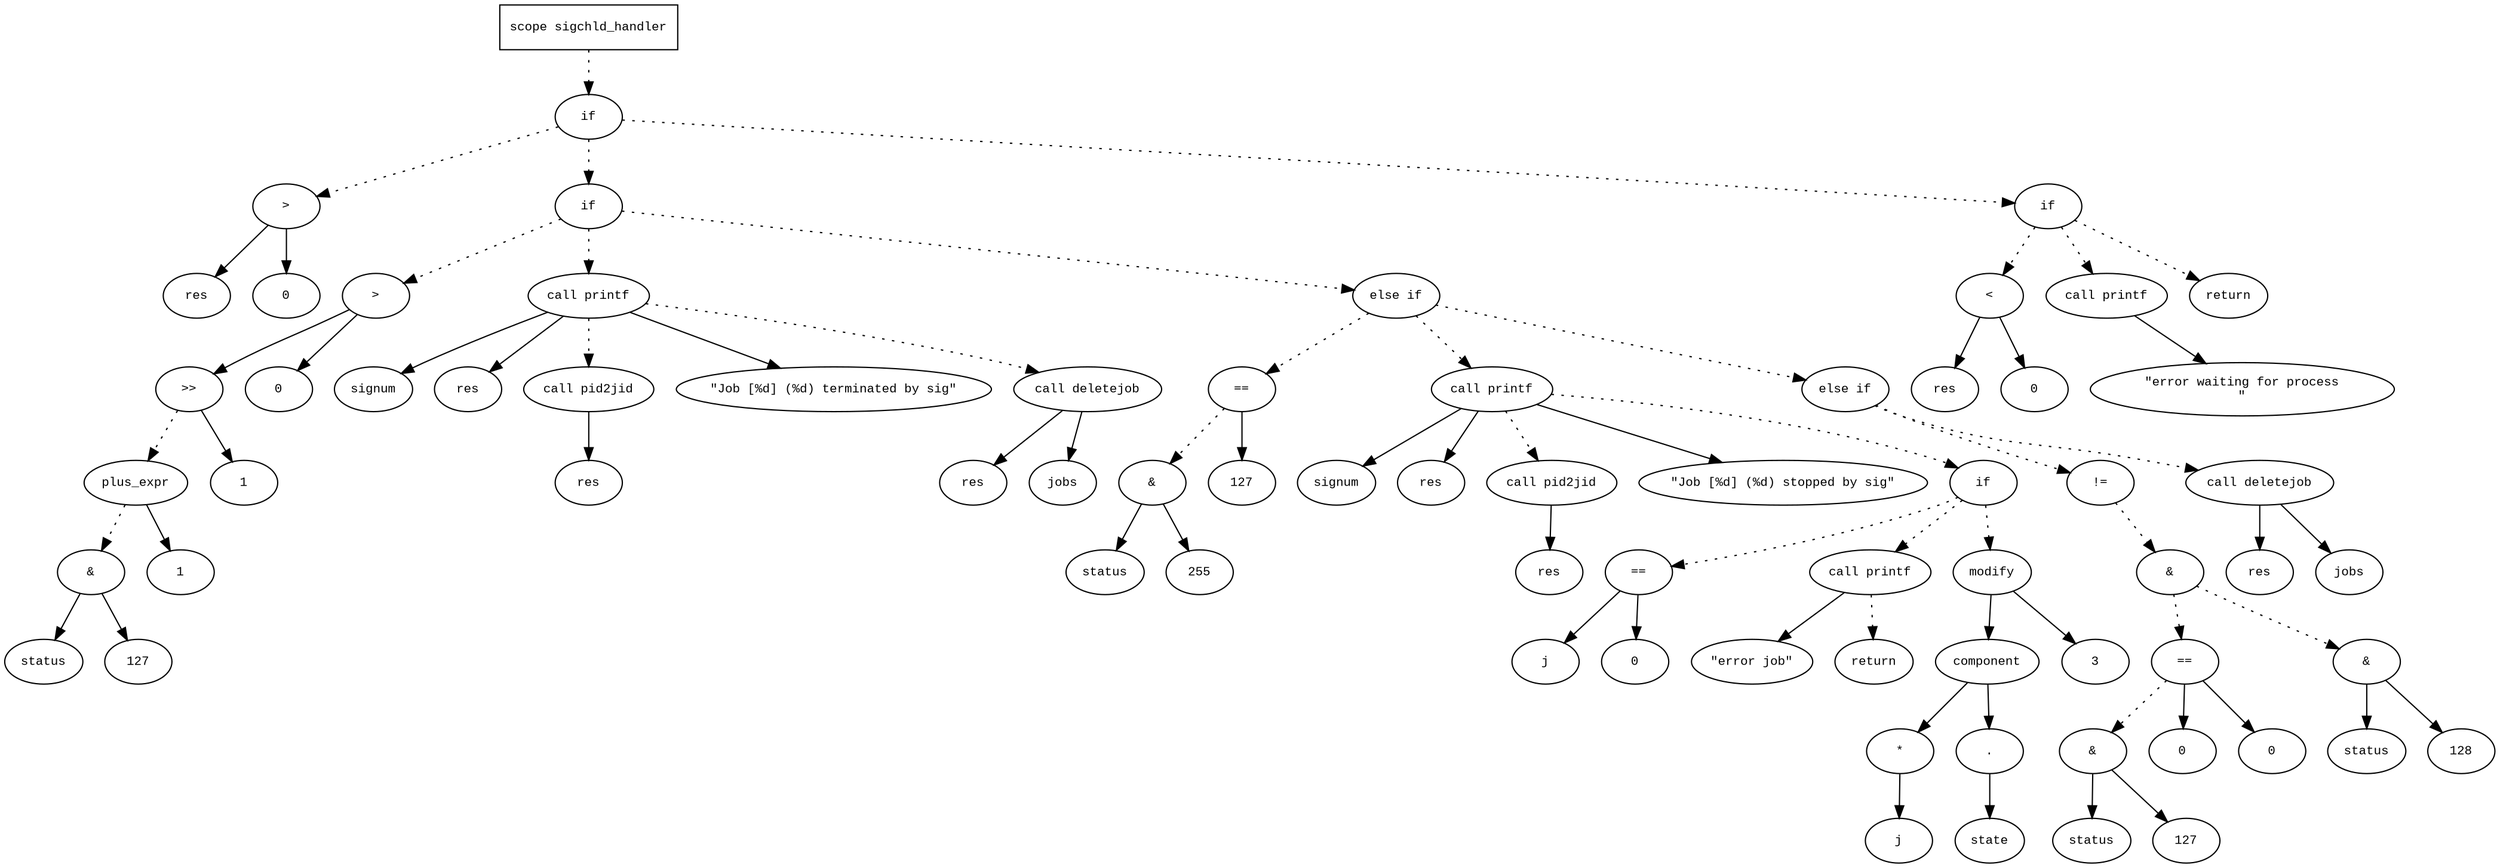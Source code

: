 digraph AST {
  graph [fontname="Times New Roman",fontsize=10];
  node  [fontname="Courier New",fontsize=10];
  edge  [fontname="Times New Roman",fontsize=10];

  node1 [label="scope sigchld_handler",shape=box];
  node2 [label="if",shape=ellipse];
  node1 -> node2 [style=dotted];
  node3 [label=">",shape=ellipse];
  node4 [label="res",shape=ellipse];
  node3 -> node4;
  node5 [label="0",shape=ellipse];
  node3 -> node5;
  node2 -> node3 [style=dotted];
  node6 [label="if",shape=ellipse];
  node2 -> node6 [style=dotted];
  node7 [label=">",shape=ellipse];
  node8 [label=">>",shape=ellipse];
  node9 [label="plus_expr",shape=ellipse];
  node10 [label="&",shape=ellipse];
  node11 [label="status",shape=ellipse];
  node10 -> node11;
  node12 [label="127",shape=ellipse];
  node10 -> node12;
  node9 -> node10 [style=dotted];
  node13 [label="1",shape=ellipse];
  node9 -> node13;
  node8 -> node9 [style=dotted];
  node14 [label="1",shape=ellipse];
  node8 -> node14;
  node7 -> node8;
  node15 [label="0",shape=ellipse];
  node7 -> node15;
  node6 -> node7 [style=dotted];
  node16 [label="call printf",shape=ellipse];
  node17 [label="signum",shape=ellipse];
  node16 -> node17;
  node18 [label="res",shape=ellipse];
  node16 -> node18;
  node19 [label="call pid2jid",shape=ellipse];
  node20 [label="res",shape=ellipse];
  node19 -> node20;
  node16 -> node19 [style=dotted];
  node21 [label="\"Job [%d] (%d) terminated by sig\"",shape=ellipse];
  node16 -> node21;
  node6 -> node16 [style=dotted];
  node22 [label="call deletejob",shape=ellipse];
  node23 [label="res",shape=ellipse];
  node22 -> node23;
  node24 [label="jobs",shape=ellipse];
  node22 -> node24;
  node16 -> node22 [style=dotted];
  node25 [label="else if",shape=ellipse];
  node6 -> node25 [style=dotted];
  node26 [label="==",shape=ellipse];
  node27 [label="&",shape=ellipse];
  node28 [label="status",shape=ellipse];
  node27 -> node28;
  node29 [label="255",shape=ellipse];
  node27 -> node29;
  node26 -> node27 [style=dotted];
  node30 [label="127",shape=ellipse];
  node26 -> node30;
  node25 -> node26 [style=dotted];
  node31 [label="call printf",shape=ellipse];
  node32 [label="signum",shape=ellipse];
  node31 -> node32;
  node33 [label="res",shape=ellipse];
  node31 -> node33;
  node34 [label="call pid2jid",shape=ellipse];
  node35 [label="res",shape=ellipse];
  node34 -> node35;
  node31 -> node34 [style=dotted];
  node36 [label="\"Job [%d] (%d) stopped by sig\"",shape=ellipse];
  node31 -> node36;
  node25 -> node31 [style=dotted];
  node37 [label="if",shape=ellipse];
  node31 -> node37 [style=dotted];
  node38 [label="==",shape=ellipse];
  node39 [label="j",shape=ellipse];
  node38 -> node39;
  node40 [label="0",shape=ellipse];
  node38 -> node40;
  node37 -> node38 [style=dotted];
  node41 [label="call printf",shape=ellipse];
  node42 [label="\"error job\"",shape=ellipse];
  node41 -> node42;
  node37 -> node41 [style=dotted];
  node43 [label="return",shape=ellipse];
  node41 -> node43 [style=dotted];
  node44 [label="modify",shape=ellipse];
  node45 [label="component",shape=ellipse];
  node44 -> node45;
  node46 [label="*",shape=ellipse];
  node47 [label="j",shape=ellipse];
  node46 -> node47;
  node45 -> node46;
  node48 [label=".",shape=ellipse];
  node45 -> node48;
  node49 [label="state",shape=ellipse];
  node48 -> node49;
  node50 [label="3",shape=ellipse];
  node44 -> node50;
  node37 -> node44 [style=dotted];
  node51 [label="else if",shape=ellipse];
  node25 -> node51 [style=dotted];
  node52 [label="!=",shape=ellipse];
  node53 [label="&",shape=ellipse];
  node54 [label="==",shape=ellipse];
  node55 [label="&",shape=ellipse];
  node56 [label="status",shape=ellipse];
  node55 -> node56;
  node57 [label="127",shape=ellipse];
  node55 -> node57;
  node54 -> node55 [style=dotted];
  node58 [label="0",shape=ellipse];
  node54 -> node58;
  node53 -> node54 [style=dotted];
  node59 [label="&",shape=ellipse];
  node60 [label="status",shape=ellipse];
  node59 -> node60;
  node61 [label="128",shape=ellipse];
  node59 -> node61;
  node53 -> node59 [style=dotted];
  node52 -> node53 [style=dotted];
  node62 [label="0",shape=ellipse];
  node54 -> node62;
  node51 -> node52 [style=dotted];
  node63 [label="call deletejob",shape=ellipse];
  node64 [label="res",shape=ellipse];
  node63 -> node64;
  node65 [label="jobs",shape=ellipse];
  node63 -> node65;
  node51 -> node63 [style=dotted];
  node66 [label="if",shape=ellipse];
  node2 -> node66 [style=dotted];
  node67 [label="<",shape=ellipse];
  node68 [label="res",shape=ellipse];
  node67 -> node68;
  node69 [label="0",shape=ellipse];
  node67 -> node69;
  node66 -> node67 [style=dotted];
  node70 [label="call printf",shape=ellipse];
  node71 [label="\"error waiting for process
\"",shape=ellipse];
  node70 -> node71;
  node66 -> node70 [style=dotted];
  node72 [label="return",shape=ellipse];
  node66 -> node72 [style=dotted];
} 